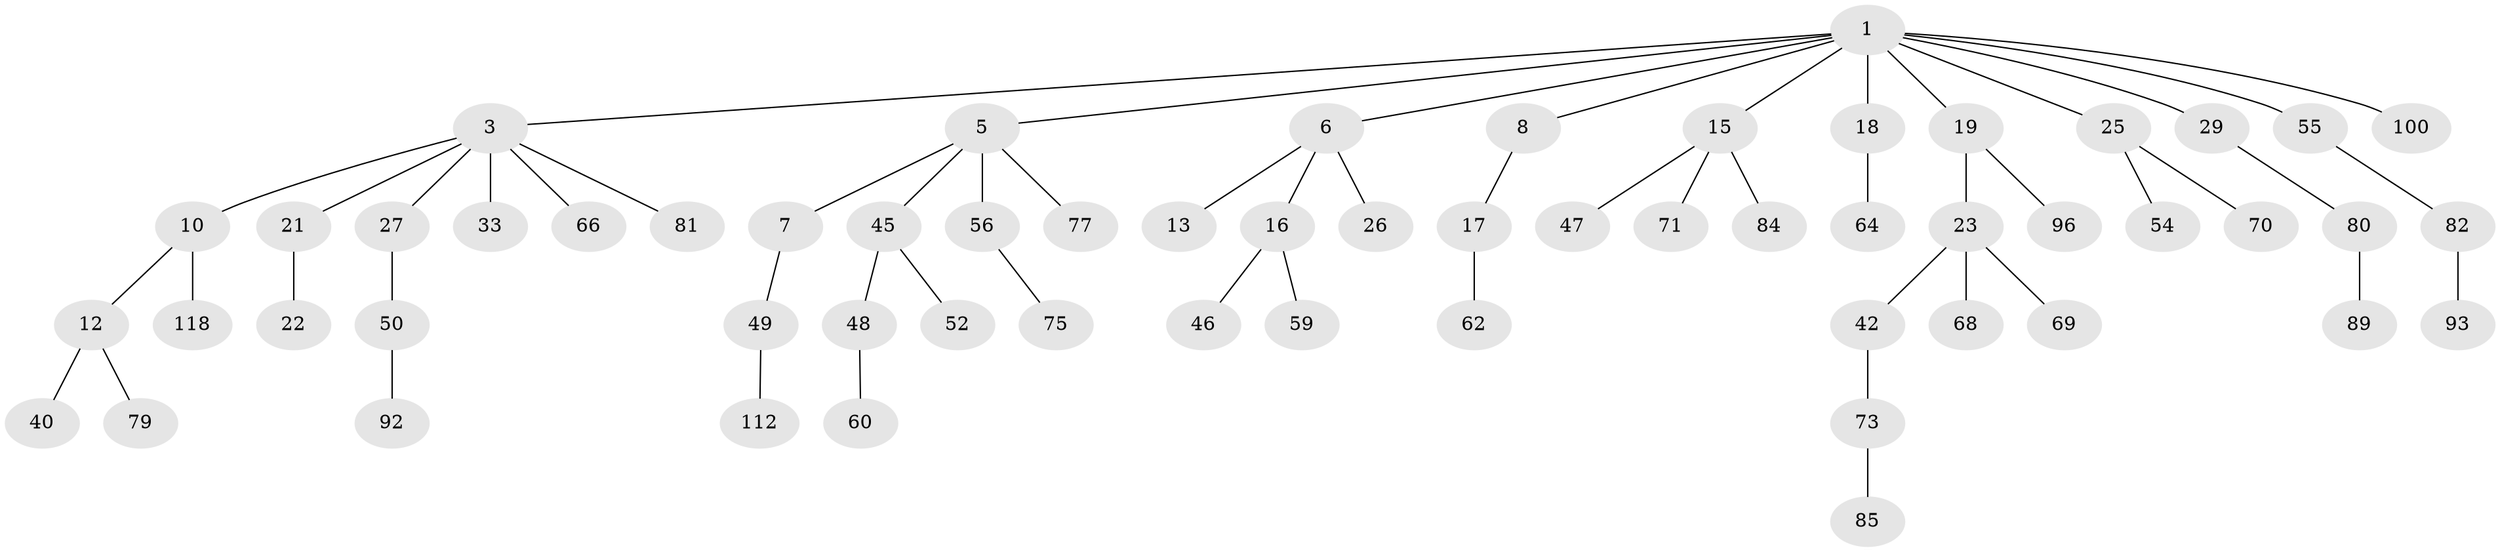 // original degree distribution, {7: 0.008403361344537815, 6: 0.01680672268907563, 5: 0.01680672268907563, 2: 0.29411764705882354, 4: 0.06722689075630252, 3: 0.14285714285714285, 1: 0.453781512605042}
// Generated by graph-tools (version 1.1) at 2025/15/03/09/25 04:15:35]
// undirected, 59 vertices, 58 edges
graph export_dot {
graph [start="1"]
  node [color=gray90,style=filled];
  1 [super="+2"];
  3 [super="+4+76+9"];
  5;
  6;
  7 [super="+14+11"];
  8;
  10 [super="+38"];
  12 [super="+34+78"];
  13 [super="+83"];
  15 [super="+61+20"];
  16 [super="+35+24"];
  17 [super="+90"];
  18 [super="+32"];
  19 [super="+30"];
  21 [super="+87"];
  22;
  23 [super="+63+31"];
  25 [super="+36+51+53"];
  26 [super="+104+107"];
  27;
  29 [super="+115"];
  33 [super="+41"];
  40 [super="+101+117"];
  42 [super="+74"];
  45;
  46;
  47;
  48;
  49 [super="+67"];
  50;
  52;
  54 [super="+103+114+95"];
  55;
  56;
  59;
  60;
  62 [super="+111"];
  64 [super="+98"];
  66 [super="+72"];
  68;
  69 [super="+106"];
  70;
  71 [super="+94"];
  73;
  75;
  77;
  79;
  80;
  81;
  82;
  84;
  85;
  89;
  92 [super="+97"];
  93;
  96;
  100;
  112 [super="+116"];
  118;
  1 -- 3;
  1 -- 15;
  1 -- 19;
  1 -- 25;
  1 -- 29;
  1 -- 100;
  1 -- 18;
  1 -- 5;
  1 -- 6;
  1 -- 55;
  1 -- 8;
  3 -- 10;
  3 -- 66;
  3 -- 81;
  3 -- 33;
  3 -- 21;
  3 -- 27;
  5 -- 7;
  5 -- 45;
  5 -- 56;
  5 -- 77;
  6 -- 13;
  6 -- 16;
  6 -- 26;
  7 -- 49;
  8 -- 17;
  10 -- 12;
  10 -- 118;
  12 -- 40;
  12 -- 79;
  15 -- 71;
  15 -- 84;
  15 -- 47;
  16 -- 59;
  16 -- 46;
  17 -- 62;
  18 -- 64;
  19 -- 23;
  19 -- 96;
  21 -- 22;
  23 -- 42;
  23 -- 68;
  23 -- 69;
  25 -- 70;
  25 -- 54;
  27 -- 50;
  29 -- 80;
  42 -- 73;
  45 -- 48;
  45 -- 52;
  48 -- 60;
  49 -- 112;
  50 -- 92;
  55 -- 82;
  56 -- 75;
  73 -- 85;
  80 -- 89;
  82 -- 93;
}
